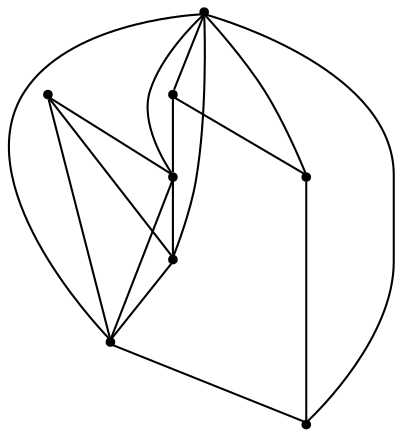 graph {
  node [shape=point,comment="{\"directed\":false,\"doi\":\"10.1007/978-3-030-92931-2_8\",\"figure\":\"1 (2)\"}"]

  v0 [pos="1511.2907893826582,367.18840751539915"]
  v1 [pos="1525.1846042959792,256.03467212188747"]
  v2 [pos="1393.6845195577275,334.92124194537496"]
  v3 [pos="1276.2449785640006,373.8852032390114"]
  v4 [pos="1389.1671983644683,278.7753920603962"]
  v5 [pos="1327.340561367303,298.31587333452387"]
  v6 [pos="1195.5320728032164,255.68875536910105"]
  v7 [pos="1273.8988203046188,312.44301177809825"]

  v0 -- v1 [id="-1",pos="1511.2907893826582,367.18840751539915 1525.1846042959792,256.03467212188747 1525.1846042959792,256.03467212188747 1525.1846042959792,256.03467212188747"]
  v2 -- v3 [id="-2",pos="1393.6845195577275,334.92124194537496 1276.2449785640006,373.8852032390114 1276.2449785640006,373.8852032390114 1276.2449785640006,373.8852032390114"]
  v2 -- v0 [id="-3",pos="1393.6845195577275,334.92124194537496 1511.2907893826582,367.18840751539915 1511.2907893826582,367.18840751539915 1511.2907893826582,367.18840751539915"]
  v4 -- v0 [id="-4",pos="1389.1671983644683,278.7753920603962 1511.2907893826582,367.18840751539915 1511.2907893826582,367.18840751539915 1511.2907893826582,367.18840751539915"]
  v4 -- v1 [id="-5",pos="1389.1671983644683,278.7753920603962 1525.1846042959792,256.03467212188747 1525.1846042959792,256.03467212188747 1525.1846042959792,256.03467212188747"]
  v4 -- v2 [id="-6",pos="1389.1671983644683,278.7753920603962 1393.6845195577275,334.92124194537496 1393.6845195577275,334.92124194537496 1393.6845195577275,334.92124194537496"]
  v6 -- v1 [id="-8",pos="1195.5320728032164,255.68875536910105 1525.1846042959792,256.03467212188747 1525.1846042959792,256.03467212188747 1525.1846042959792,256.03467212188747"]
  v6 -- v4 [id="-9",pos="1195.5320728032164,255.68875536910105 1389.1671983644683,278.7753920603962 1389.1671983644683,278.7753920603962 1389.1671983644683,278.7753920603962"]
  v4 -- v3 [id="-10",pos="1389.1671983644683,278.7753920603962 1276.2449785640006,373.8852032390114 1276.2449785640006,373.8852032390114 1276.2449785640006,373.8852032390114"]
  v5 -- v6 [id="-11",pos="1327.340561367303,298.31587333452387 1195.5320728032164,255.68875536910105 1195.5320728032164,255.68875536910105 1195.5320728032164,255.68875536910105"]
  v5 -- v4 [id="-12",pos="1327.340561367303,298.31587333452387 1389.1671983644683,278.7753920603962 1389.1671983644683,278.7753920603962 1389.1671983644683,278.7753920603962"]
  v3 -- v6 [id="-13",pos="1276.2449785640006,373.8852032390114 1195.5320728032164,255.68875536910105 1195.5320728032164,255.68875536910105 1195.5320728032164,255.68875536910105"]
  v3 -- v5 [id="-14",pos="1276.2449785640006,373.8852032390114 1327.340561367303,298.31587333452387 1327.340561367303,298.31587333452387 1327.340561367303,298.31587333452387"]
  v7 -- v6 [id="-15",pos="1273.8988203046188,312.44301177809825 1195.5320728032164,255.68875536910105 1195.5320728032164,255.68875536910105 1195.5320728032164,255.68875536910105"]
  v7 -- v5 [id="-16",pos="1273.8988203046188,312.44301177809825 1327.340561367303,298.31587333452387 1327.340561367303,298.31587333452387 1327.340561367303,298.31587333452387"]
  v7 -- v3 [id="-17",pos="1273.8988203046188,312.44301177809825 1276.2449785640006,373.8852032390114 1276.2449785640006,373.8852032390114 1276.2449785640006,373.8852032390114"]
}